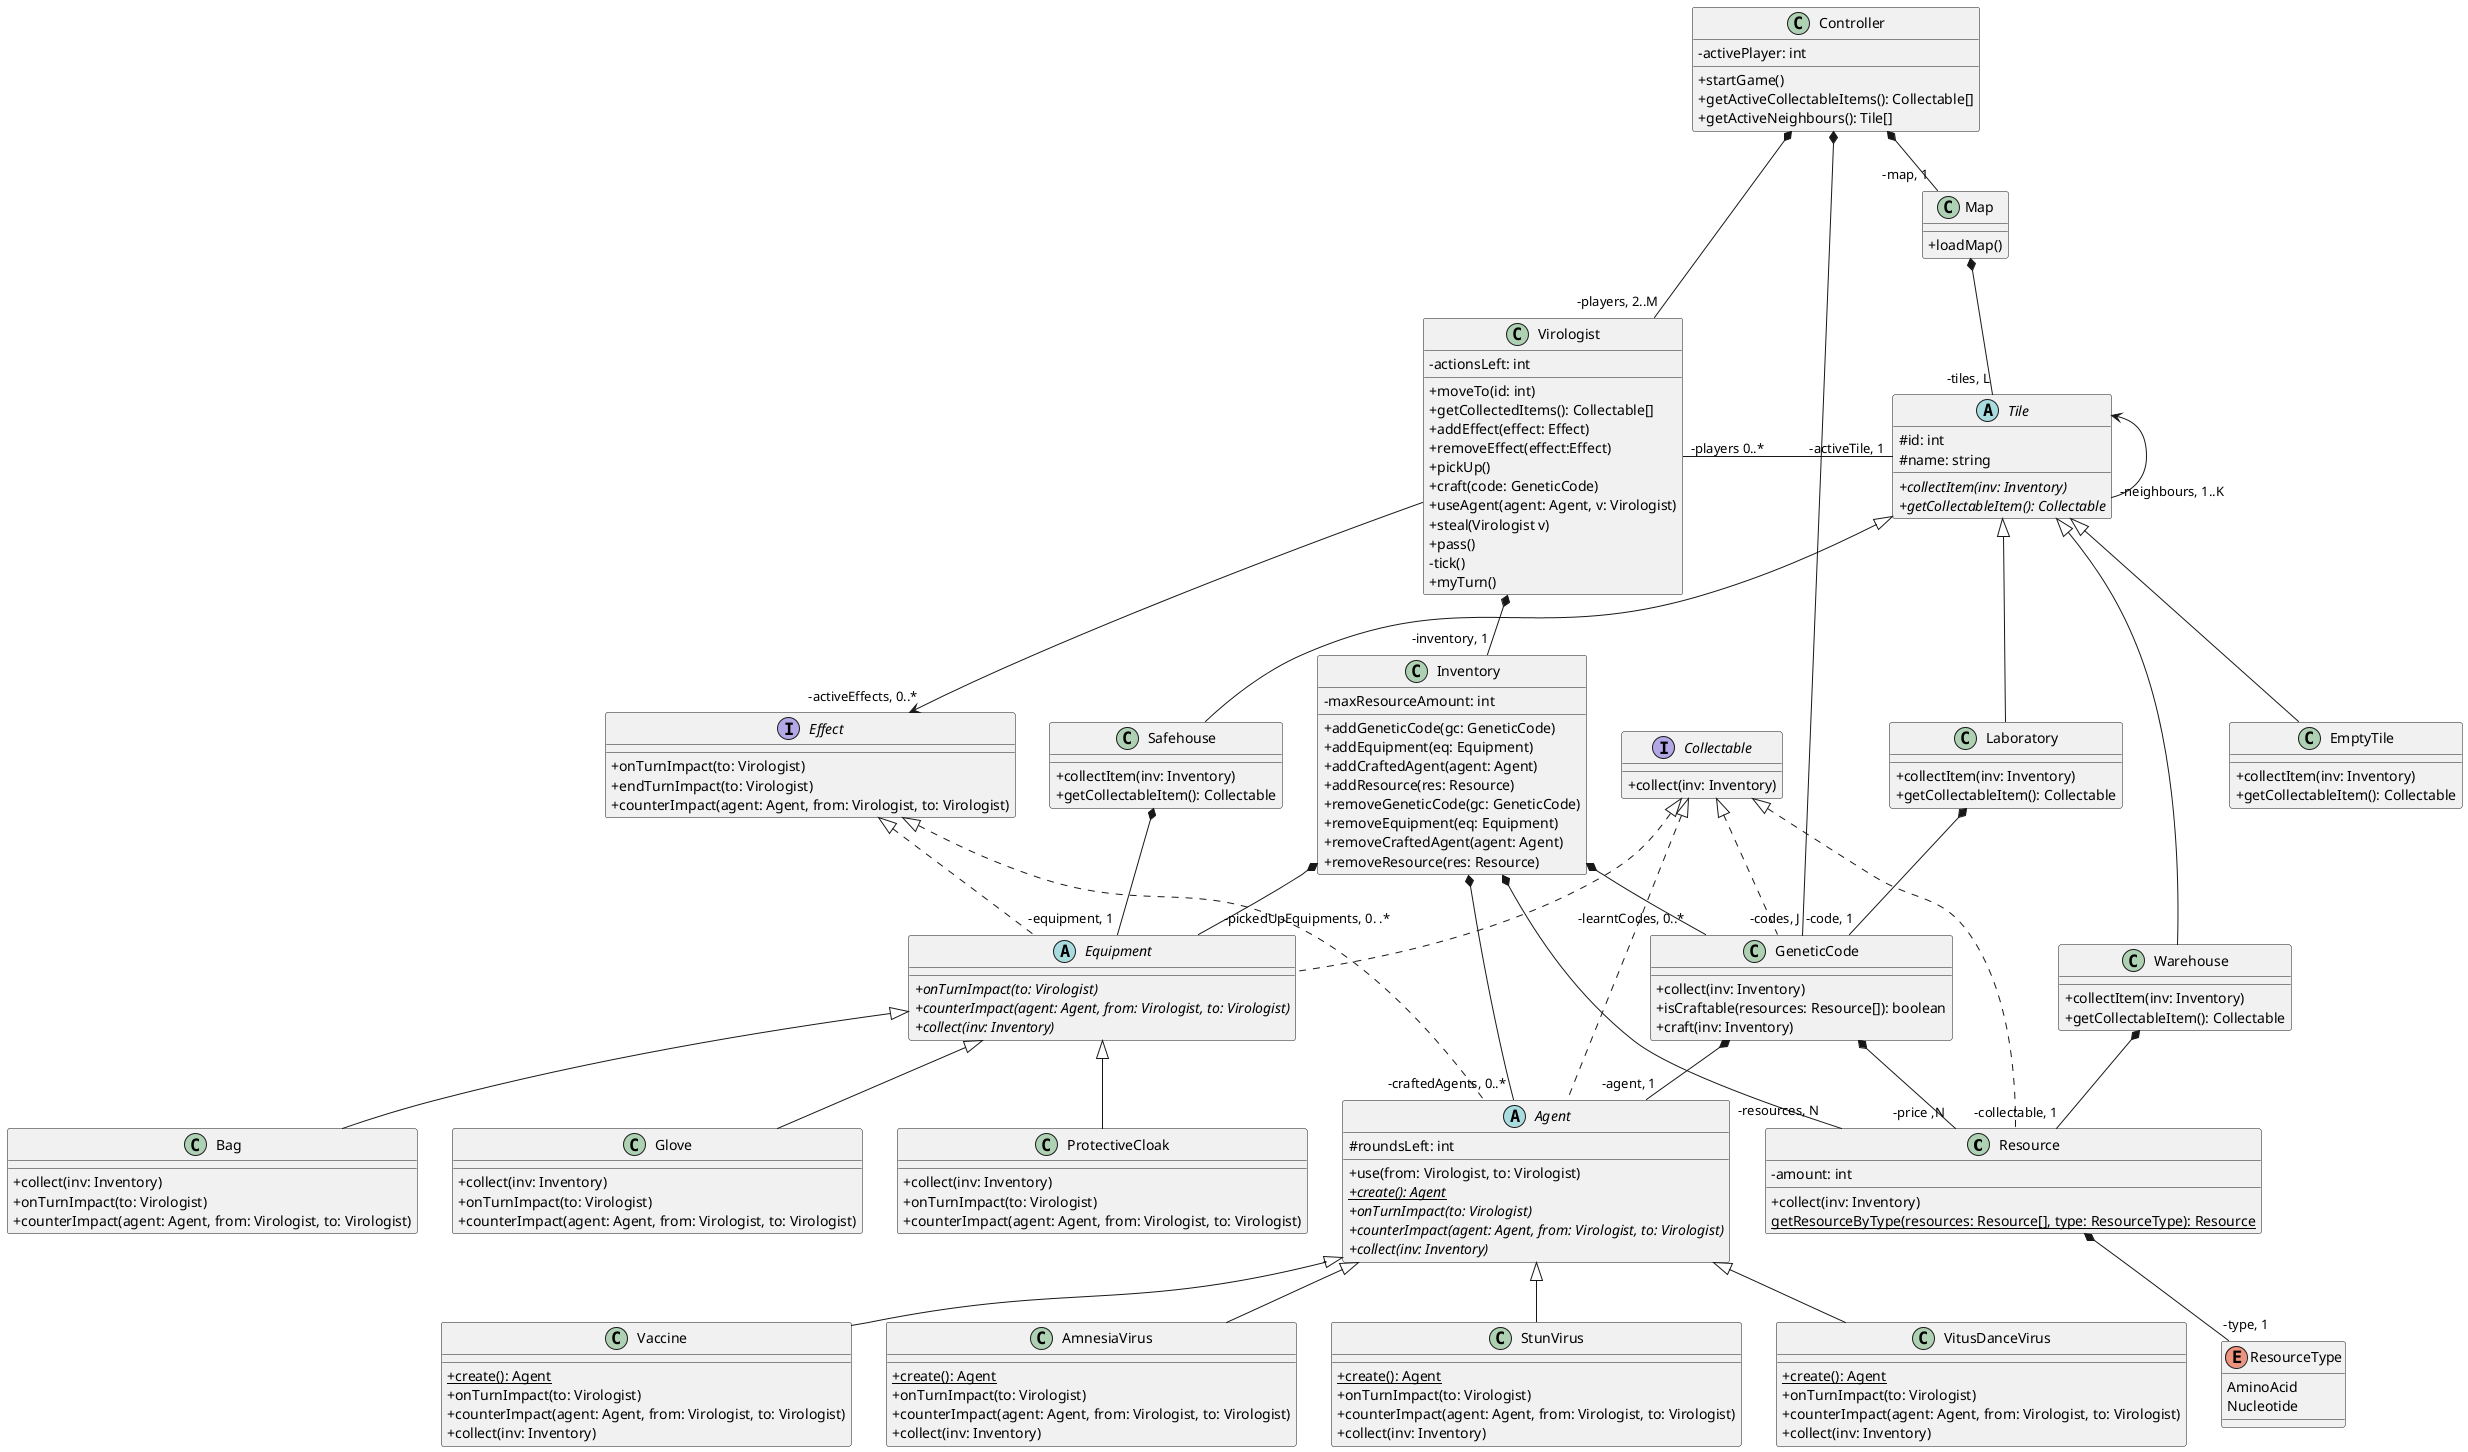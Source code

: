 @startuml
'https://plantuml.com/class-diagram
skinparam classAttributeIconSize 0
class Resource implements Collectable {
    -amount: int
    +collect(inv: Inventory)
    {static} getResourceByType(resources: Resource[], type: ResourceType): Resource
}

enum ResourceType {
    AminoAcid
    Nucleotide
}
Resource *-- "-type, 1" ResourceType

abstract class Agent implements Effect, Collectable {
    #roundsLeft: int
    +use(from: Virologist, to: Virologist)
    {static} {abstract} +create(): Agent
    {abstract} +onTurnImpact(to: Virologist)
    {abstract} +counterImpact(agent: Agent, from: Virologist, to: Virologist)
    'Lehet nem is kell
    {abstract} +collect(inv: Inventory)
}

class AmnesiaVirus extends Agent{
    {static} +create(): Agent
    +onTurnImpact(to: Virologist)
    +counterImpact(agent: Agent, from: Virologist, to: Virologist)
    +collect(inv: Inventory)
}

class StunVirus extends Agent{
    {static} +create(): Agent
    +onTurnImpact(to: Virologist)
    +counterImpact(agent: Agent, from: Virologist, to: Virologist)
    +collect(inv: Inventory)
}
class VitusDanceVirus extends Agent{
    {static} +create(): Agent
    +onTurnImpact(to: Virologist)
    +counterImpact(agent: Agent, from: Virologist, to: Virologist)
    +collect(inv: Inventory)
}
class Vaccine extends Agent{
    {static} +create(): Agent
    +onTurnImpact(to: Virologist)
    +counterImpact(agent: Agent, from: Virologist, to: Virologist)
    +collect(inv: Inventory)
}

class Virologist {
    -actionsLeft: int
    +moveTo(id: int)
    +getCollectedItems(): Collectable[]
    +addEffect(effect: Effect)
    +removeEffect(effect:Effect)
    'az alap useCase-ek:
    +pickUp()
    +craft(code: GeneticCode)
    +useAgent(agent: Agent, v: Virologist)
    +steal(Virologist v)
    +pass()
    /' Zsombi adta hozzá '/
   -tick()          /'crafted agentek idejét eggyel csökkenti'/
   +myTurn()        /' A játékos mikor sorra kerül ezek történnek '/
}

class Inventory {
    -maxResourceAmount: int
    +addGeneticCode(gc: GeneticCode)
    +addEquipment(eq: Equipment)
    +addCraftedAgent(agent: Agent)
    +addResource(res: Resource)
    +removeGeneticCode(gc: GeneticCode)
    +removeEquipment(eq: Equipment)
    +removeCraftedAgent(agent: Agent)
    +removeResource(res: Resource)
}
interface Effect {
    +onTurnImpact(to: Virologist)
    +endTurnImpact(to: Virologist)
    +counterImpact(agent: Agent, from: Virologist, to: Virologist)
}
class GeneticCode implements Collectable {
    +collect(inv: Inventory)
    +isCraftable(resources: Resource[]): boolean
    +craft(inv: Inventory)
}

interface Collectable {
    +collect(inv: Inventory)
}

Virologist *-- "-inventory, 1" Inventory
Virologist --> "-activeEffects, 0..*" Effect

Inventory *-- "-learntCodes, 0..*" GeneticCode
Inventory *-- "-pickedUpEquipments, 0. .*" Equipment
Inventory *-- "-craftedAgents, 0..*" Agent
Inventory *-- "-resources, N" Resource

GeneticCode *-- "-price ,N" Resource
GeneticCode *-- "-agent, 1" Agent

Virologist "-players 0..*" - "-activeTile, 1" Tile

abstract class Equipment implements Effect, Collectable {
    {abstract} +onTurnImpact(to: Virologist)
    {abstract} +counterImpact(agent: Agent, from: Virologist, to: Virologist)
    {abstract} +collect(inv: Inventory)

}
class ProtectiveCloak extends Equipment {
    +collect(inv: Inventory)
    +onTurnImpact(to: Virologist)
    +counterImpact(agent: Agent, from: Virologist, to: Virologist)
}

class Bag extends Equipment{
    +collect(inv: Inventory)
    +onTurnImpact(to: Virologist)
    +counterImpact(agent: Agent, from: Virologist, to: Virologist)
}
class Glove extends Equipment {
    +collect(inv: Inventory)
    +onTurnImpact(to: Virologist)
    +counterImpact(agent: Agent, from: Virologist, to: Virologist)
}

'There is Collectable getter because EmptyTile must have a getter either
abstract class Tile {
    #id: int
    #name: string
    {abstract} +collectItem(inv: Inventory)
    {abstract} +getCollectableItem(): Collectable
}
class Laboratory extends Tile {
    +collectItem(inv: Inventory)
    +getCollectableItem(): Collectable
}

class Safehouse extends Tile {
    +collectItem(inv: Inventory)
    +getCollectableItem(): Collectable
}
class Warehouse extends Tile {
    +collectItem(inv: Inventory)
    +getCollectableItem(): Collectable
}
class EmptyTile extends Tile {
    +collectItem(inv: Inventory)
    +getCollectableItem(): Collectable
}

class Map {
    +loadMap()
}
Laboratory *-- "-code, 1" GeneticCode
Safehouse *-- "-equipment, 1" Equipment
Warehouse *-- "-collectable, 1" Resource

Map  *-- "-tiles, L" Tile
Tile <-- "-neighbours, 1..K" Tile


class Controller {
    -activePlayer: int
    +startGame()
    +getActiveCollectableItems(): Collectable[]
    +getActiveNeighbours(): Tile[]
}
Controller *-- "-map, 1" Map
Controller *-- "-players, 2..M" Virologist
Controller *-- "-codes, J" GeneticCode

@enduml